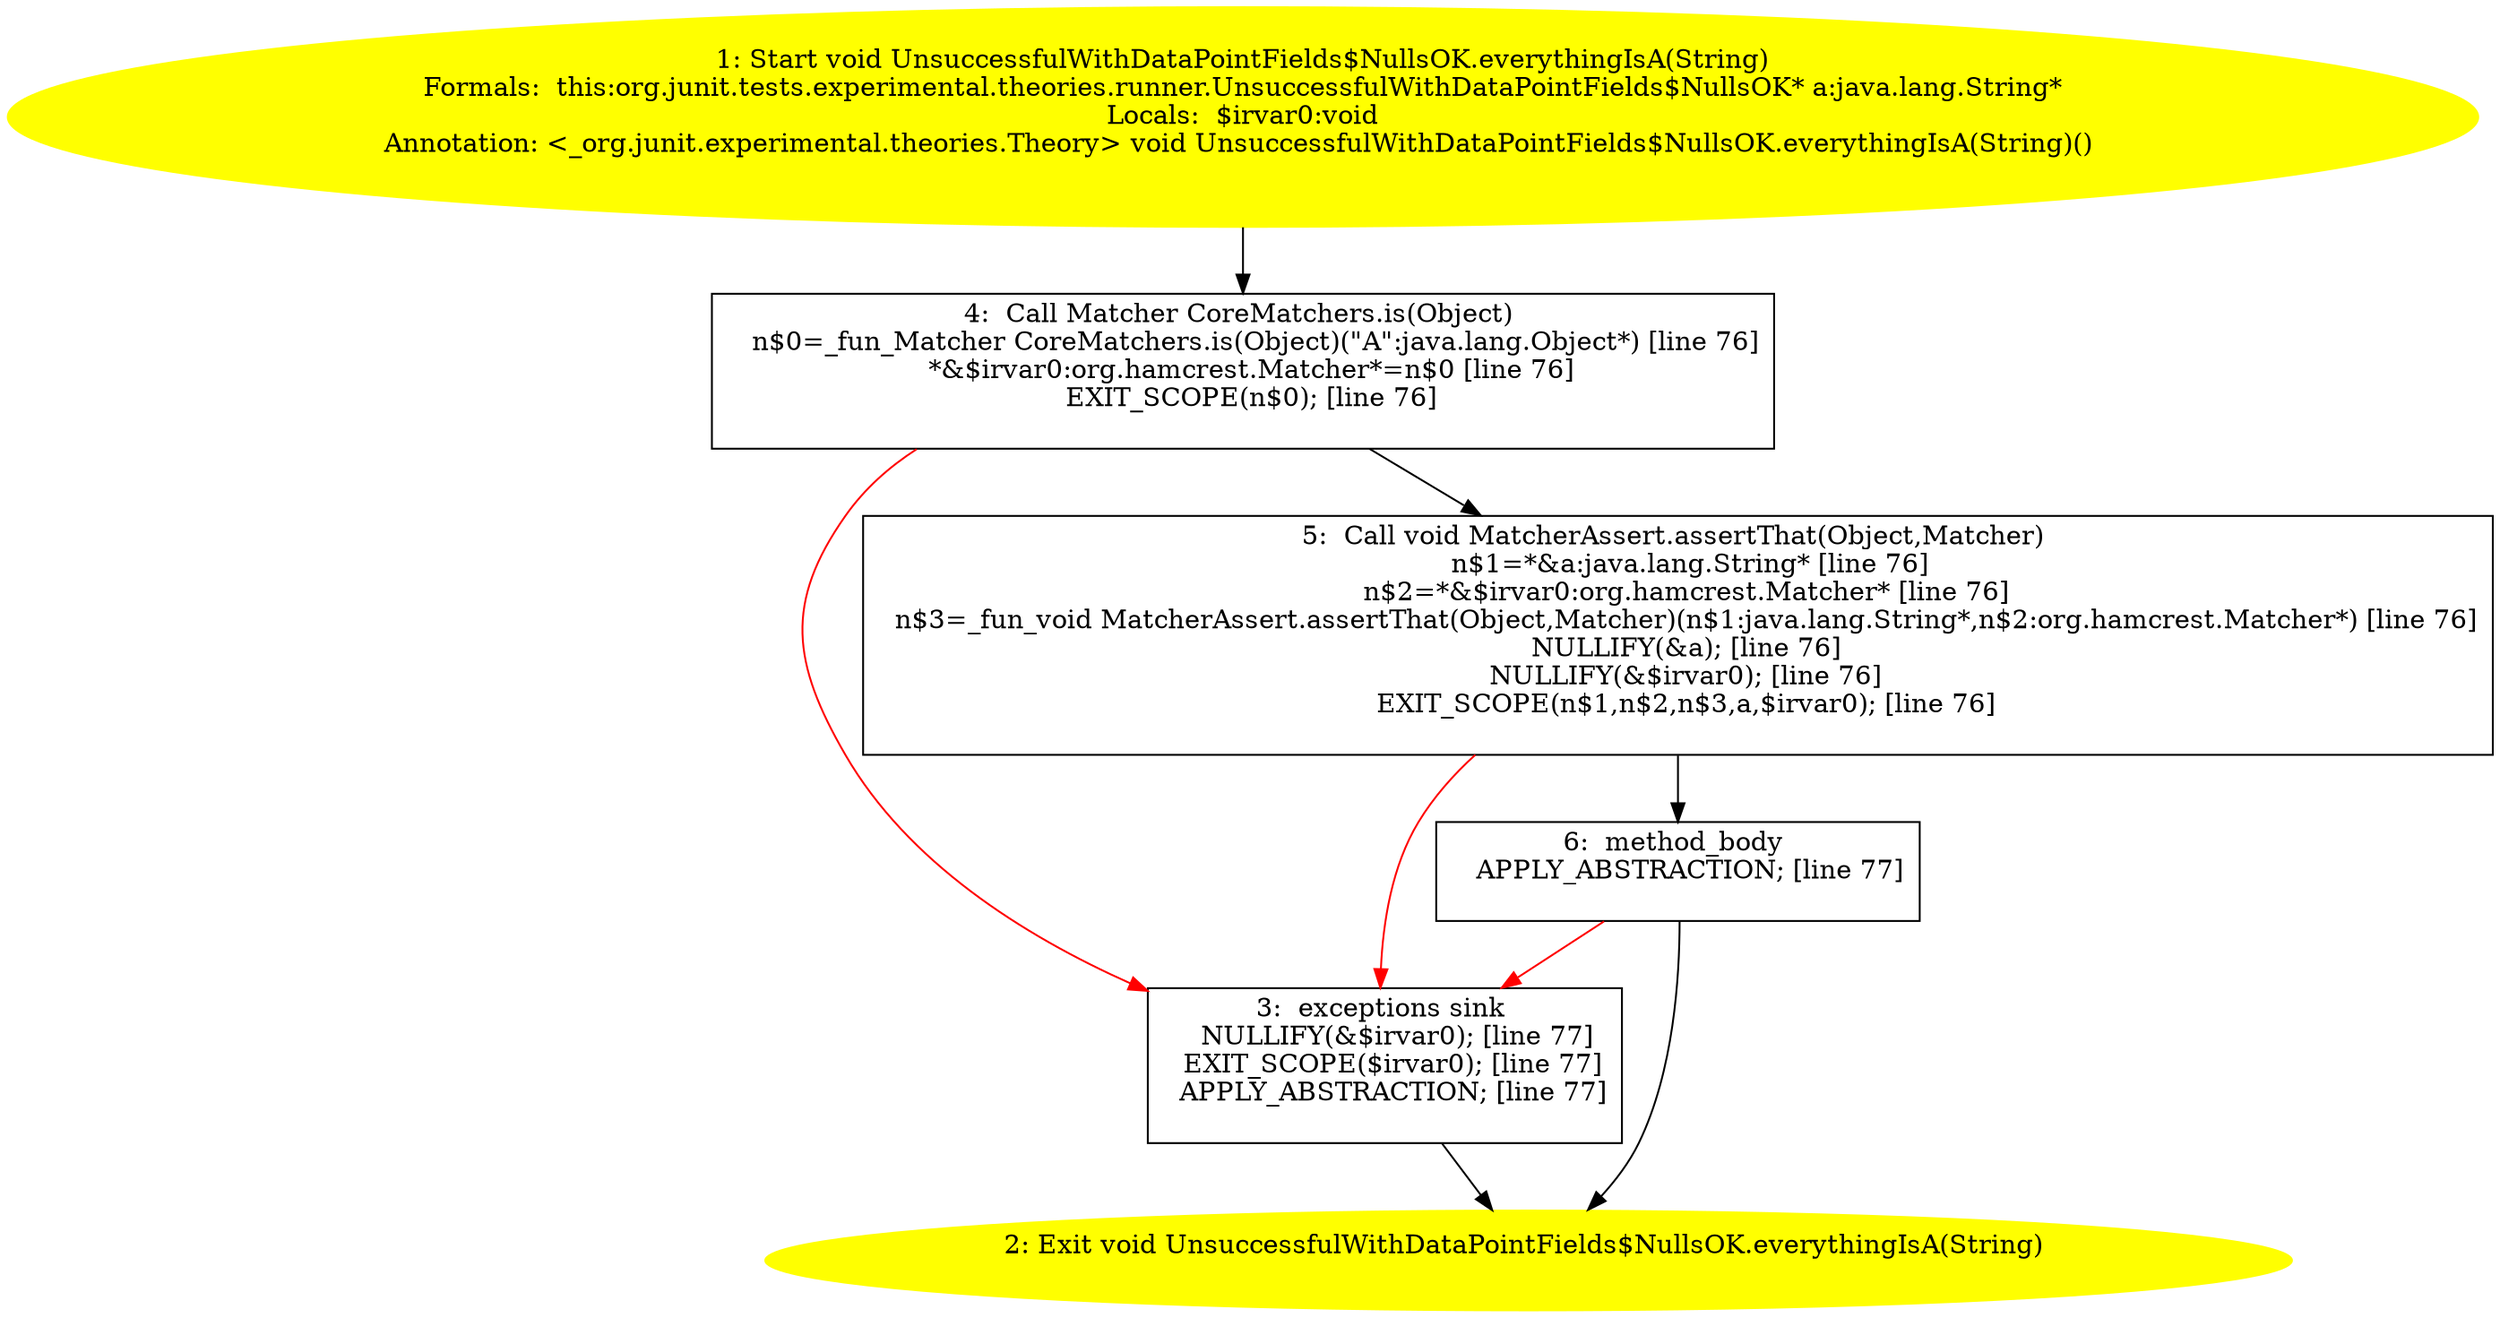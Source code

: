 /* @generated */
digraph cfg {
"org.junit.tests.experimental.theories.runner.UnsuccessfulWithDataPointFields$NullsOK.everythingIsA(j.bb0dc66a70383954f49cd8b3dd4f940f_1" [label="1: Start void UnsuccessfulWithDataPointFields$NullsOK.everythingIsA(String)\nFormals:  this:org.junit.tests.experimental.theories.runner.UnsuccessfulWithDataPointFields$NullsOK* a:java.lang.String*\nLocals:  $irvar0:void\nAnnotation: <_org.junit.experimental.theories.Theory> void UnsuccessfulWithDataPointFields$NullsOK.everythingIsA(String)() \n  " color=yellow style=filled]
	

	 "org.junit.tests.experimental.theories.runner.UnsuccessfulWithDataPointFields$NullsOK.everythingIsA(j.bb0dc66a70383954f49cd8b3dd4f940f_1" -> "org.junit.tests.experimental.theories.runner.UnsuccessfulWithDataPointFields$NullsOK.everythingIsA(j.bb0dc66a70383954f49cd8b3dd4f940f_4" ;
"org.junit.tests.experimental.theories.runner.UnsuccessfulWithDataPointFields$NullsOK.everythingIsA(j.bb0dc66a70383954f49cd8b3dd4f940f_2" [label="2: Exit void UnsuccessfulWithDataPointFields$NullsOK.everythingIsA(String) \n  " color=yellow style=filled]
	

"org.junit.tests.experimental.theories.runner.UnsuccessfulWithDataPointFields$NullsOK.everythingIsA(j.bb0dc66a70383954f49cd8b3dd4f940f_3" [label="3:  exceptions sink \n   NULLIFY(&$irvar0); [line 77]\n  EXIT_SCOPE($irvar0); [line 77]\n  APPLY_ABSTRACTION; [line 77]\n " shape="box"]
	

	 "org.junit.tests.experimental.theories.runner.UnsuccessfulWithDataPointFields$NullsOK.everythingIsA(j.bb0dc66a70383954f49cd8b3dd4f940f_3" -> "org.junit.tests.experimental.theories.runner.UnsuccessfulWithDataPointFields$NullsOK.everythingIsA(j.bb0dc66a70383954f49cd8b3dd4f940f_2" ;
"org.junit.tests.experimental.theories.runner.UnsuccessfulWithDataPointFields$NullsOK.everythingIsA(j.bb0dc66a70383954f49cd8b3dd4f940f_4" [label="4:  Call Matcher CoreMatchers.is(Object) \n   n$0=_fun_Matcher CoreMatchers.is(Object)(\"A\":java.lang.Object*) [line 76]\n  *&$irvar0:org.hamcrest.Matcher*=n$0 [line 76]\n  EXIT_SCOPE(n$0); [line 76]\n " shape="box"]
	

	 "org.junit.tests.experimental.theories.runner.UnsuccessfulWithDataPointFields$NullsOK.everythingIsA(j.bb0dc66a70383954f49cd8b3dd4f940f_4" -> "org.junit.tests.experimental.theories.runner.UnsuccessfulWithDataPointFields$NullsOK.everythingIsA(j.bb0dc66a70383954f49cd8b3dd4f940f_5" ;
	 "org.junit.tests.experimental.theories.runner.UnsuccessfulWithDataPointFields$NullsOK.everythingIsA(j.bb0dc66a70383954f49cd8b3dd4f940f_4" -> "org.junit.tests.experimental.theories.runner.UnsuccessfulWithDataPointFields$NullsOK.everythingIsA(j.bb0dc66a70383954f49cd8b3dd4f940f_3" [color="red" ];
"org.junit.tests.experimental.theories.runner.UnsuccessfulWithDataPointFields$NullsOK.everythingIsA(j.bb0dc66a70383954f49cd8b3dd4f940f_5" [label="5:  Call void MatcherAssert.assertThat(Object,Matcher) \n   n$1=*&a:java.lang.String* [line 76]\n  n$2=*&$irvar0:org.hamcrest.Matcher* [line 76]\n  n$3=_fun_void MatcherAssert.assertThat(Object,Matcher)(n$1:java.lang.String*,n$2:org.hamcrest.Matcher*) [line 76]\n  NULLIFY(&a); [line 76]\n  NULLIFY(&$irvar0); [line 76]\n  EXIT_SCOPE(n$1,n$2,n$3,a,$irvar0); [line 76]\n " shape="box"]
	

	 "org.junit.tests.experimental.theories.runner.UnsuccessfulWithDataPointFields$NullsOK.everythingIsA(j.bb0dc66a70383954f49cd8b3dd4f940f_5" -> "org.junit.tests.experimental.theories.runner.UnsuccessfulWithDataPointFields$NullsOK.everythingIsA(j.bb0dc66a70383954f49cd8b3dd4f940f_6" ;
	 "org.junit.tests.experimental.theories.runner.UnsuccessfulWithDataPointFields$NullsOK.everythingIsA(j.bb0dc66a70383954f49cd8b3dd4f940f_5" -> "org.junit.tests.experimental.theories.runner.UnsuccessfulWithDataPointFields$NullsOK.everythingIsA(j.bb0dc66a70383954f49cd8b3dd4f940f_3" [color="red" ];
"org.junit.tests.experimental.theories.runner.UnsuccessfulWithDataPointFields$NullsOK.everythingIsA(j.bb0dc66a70383954f49cd8b3dd4f940f_6" [label="6:  method_body \n   APPLY_ABSTRACTION; [line 77]\n " shape="box"]
	

	 "org.junit.tests.experimental.theories.runner.UnsuccessfulWithDataPointFields$NullsOK.everythingIsA(j.bb0dc66a70383954f49cd8b3dd4f940f_6" -> "org.junit.tests.experimental.theories.runner.UnsuccessfulWithDataPointFields$NullsOK.everythingIsA(j.bb0dc66a70383954f49cd8b3dd4f940f_2" ;
	 "org.junit.tests.experimental.theories.runner.UnsuccessfulWithDataPointFields$NullsOK.everythingIsA(j.bb0dc66a70383954f49cd8b3dd4f940f_6" -> "org.junit.tests.experimental.theories.runner.UnsuccessfulWithDataPointFields$NullsOK.everythingIsA(j.bb0dc66a70383954f49cd8b3dd4f940f_3" [color="red" ];
}
